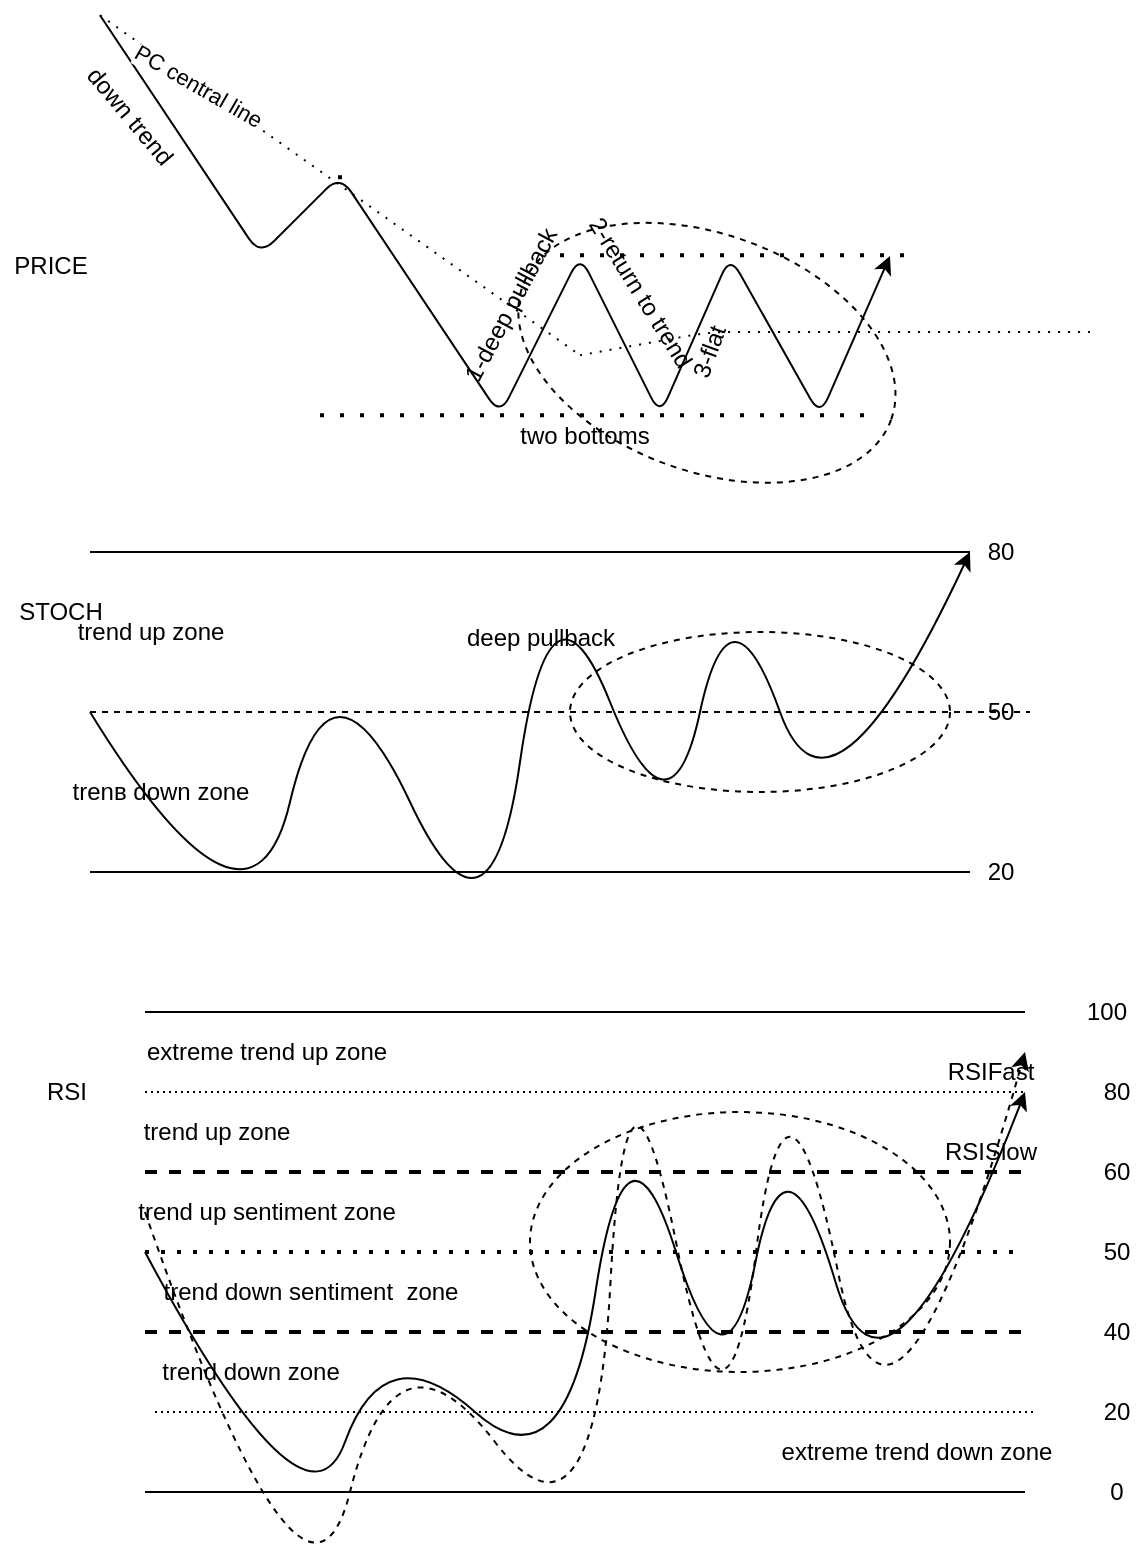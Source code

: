 <mxfile version="14.1.8" type="device"><diagram id="8FRweUoaVcbrPi_423-D" name="Страница 1"><mxGraphModel dx="1168" dy="778" grid="1" gridSize="10" guides="1" tooltips="1" connect="1" arrows="1" fold="1" page="1" pageScale="1" pageWidth="827" pageHeight="1169" math="0" shadow="0"><root><mxCell id="0"/><mxCell id="1" parent="0"/><mxCell id="n7FZ2jOLl-Lj7PLsYouq-89" value="" style="ellipse;whiteSpace=wrap;html=1;rotation=0;dashed=1;" vertex="1" parent="1"><mxGeometry x="270" y="570" width="210" height="130" as="geometry"/></mxCell><mxCell id="xPitnH9g_kgMjSaBzwEE-51" value="" style="ellipse;whiteSpace=wrap;html=1;rotation=20;dashed=1;container=1;" parent="1" vertex="1"><mxGeometry x="260.46" y="131.16" width="195.98" height="118.48" as="geometry"/></mxCell><mxCell id="0lZZbJjXvuJJ77c5PogP-27" value="3-flat" style="text;html=1;align=center;verticalAlign=middle;resizable=0;points=[];autosize=1;strokeColor=none;rotation=-70;" parent="xPitnH9g_kgMjSaBzwEE-51" vertex="1"><mxGeometry x="79.54" y="49.24" width="40" height="20" as="geometry"/></mxCell><mxCell id="xPitnH9g_kgMjSaBzwEE-63" value="1-deep pullback" style="text;html=1;align=center;verticalAlign=middle;resizable=0;points=[];autosize=1;rotation=-62;" parent="xPitnH9g_kgMjSaBzwEE-51" vertex="1"><mxGeometry x="-50.46" y="25.45" width="100" height="20" as="geometry"/></mxCell><mxCell id="xPitnH9g_kgMjSaBzwEE-64" value="2-return to trend" style="text;html=1;align=center;verticalAlign=middle;resizable=0;points=[];autosize=1;rotation=58;" parent="xPitnH9g_kgMjSaBzwEE-51" vertex="1"><mxGeometry x="14.54" y="18.84" width="100" height="20" as="geometry"/></mxCell><mxCell id="0lZZbJjXvuJJ77c5PogP-4" value="" style="endArrow=classic;html=1;startArrow=none;" parent="1" edge="1"><mxGeometry x="5" y="19.999" width="50" height="50" as="geometry"><mxPoint x="55" y="21.61" as="sourcePoint"/><mxPoint x="450" y="142" as="targetPoint"/><Array as="points"><mxPoint x="135" y="141.61"/><mxPoint x="175" y="101.61"/><mxPoint x="255" y="221.61"/><mxPoint x="295" y="141.61"/><mxPoint x="335" y="221.61"/><mxPoint x="370" y="142"/><mxPoint x="415" y="222"/></Array></mxGeometry></mxCell><mxCell id="0lZZbJjXvuJJ77c5PogP-6" value="" style="endArrow=none;dashed=1;html=1;dashPattern=1 4;" parent="1" edge="1"><mxGeometry x="5" y="19.999" width="50" height="50" as="geometry"><mxPoint x="55" y="21.61" as="sourcePoint"/><mxPoint x="295" y="191.61" as="targetPoint"/></mxGeometry></mxCell><mxCell id="0lZZbJjXvuJJ77c5PogP-16" value="PC central line" style="edgeLabel;html=1;align=center;verticalAlign=middle;resizable=0;points=[];rotation=30;" parent="0lZZbJjXvuJJ77c5PogP-6" vertex="1" connectable="0"><mxGeometry x="-0.587" relative="1" as="geometry"><mxPoint as="offset"/></mxGeometry></mxCell><mxCell id="0lZZbJjXvuJJ77c5PogP-8" value="" style="endArrow=none;dashed=1;html=1;strokeWidth=2;dashPattern=1 4;" parent="1" edge="1"><mxGeometry x="5" y="19.999" width="50" height="50" as="geometry"><mxPoint x="285" y="141.61" as="sourcePoint"/><mxPoint x="465" y="141.61" as="targetPoint"/></mxGeometry></mxCell><mxCell id="0lZZbJjXvuJJ77c5PogP-12" value="" style="endArrow=none;dashed=1;html=1;dashPattern=1 4;strokeWidth=2;" parent="1" edge="1"><mxGeometry x="5" y="19.999" width="50" height="50" as="geometry"><mxPoint x="165" y="221.61" as="sourcePoint"/><mxPoint x="445" y="221.61" as="targetPoint"/></mxGeometry></mxCell><mxCell id="0lZZbJjXvuJJ77c5PogP-36" value="down trend" style="text;html=1;align=center;verticalAlign=middle;resizable=0;points=[];autosize=1;strokeColor=none;rotation=50;" parent="1" vertex="1"><mxGeometry x="35" y="61.61" width="70" height="20" as="geometry"/></mxCell><mxCell id="0lZZbJjXvuJJ77c5PogP-39" value="" style="endArrow=none;dashed=1;html=1;dashPattern=1 4;" parent="1" edge="1"><mxGeometry x="5" y="19.999" width="50" height="50" as="geometry"><mxPoint x="295" y="191.61" as="sourcePoint"/><mxPoint x="550" y="180" as="targetPoint"/><Array as="points"><mxPoint x="360" y="180"/></Array></mxGeometry></mxCell><mxCell id="0lZZbJjXvuJJ77c5PogP-48" value="" style="endArrow=none;dashed=1;html=1;dashPattern=1 4;strokeWidth=2;" parent="1" edge="1"><mxGeometry x="5" y="19.999" width="50" height="50" as="geometry"><mxPoint x="175" y="101.61" as="sourcePoint"/><mxPoint x="175" y="106.61" as="targetPoint"/></mxGeometry></mxCell><mxCell id="0lZZbJjXvuJJ77c5PogP-53" value="PRICE" style="text;html=1;align=center;verticalAlign=middle;resizable=0;points=[];autosize=1;strokeColor=none;" parent="1" vertex="1"><mxGeometry x="5" y="136.61" width="50" height="20" as="geometry"/></mxCell><mxCell id="RW8aGk8aJ6Ktqw2jvfT_-32" value="two bottoms" style="text;html=1;strokeColor=none;fillColor=none;align=center;verticalAlign=middle;whiteSpace=wrap;rounded=0;" parent="1" vertex="1"><mxGeometry x="250" y="221.61" width="95" height="20" as="geometry"/></mxCell><mxCell id="n7FZ2jOLl-Lj7PLsYouq-24" value="" style="endArrow=none;html=1;startArrow=none;" edge="1" source="n7FZ2jOLl-Lj7PLsYouq-32" parent="1"><mxGeometry x="5" y="260.001" width="50" height="50" as="geometry"><mxPoint x="50" y="290.001" as="sourcePoint"/><mxPoint x="520" y="290.001" as="targetPoint"/></mxGeometry></mxCell><mxCell id="n7FZ2jOLl-Lj7PLsYouq-25" value="" style="endArrow=none;html=1;startArrow=none;" edge="1" source="n7FZ2jOLl-Lj7PLsYouq-29" parent="1"><mxGeometry x="5" y="260.001" width="50" height="50" as="geometry"><mxPoint x="50" y="450.001" as="sourcePoint"/><mxPoint x="520" y="450.001" as="targetPoint"/></mxGeometry></mxCell><mxCell id="n7FZ2jOLl-Lj7PLsYouq-26" value="" style="ellipse;whiteSpace=wrap;html=1;rotation=0;dashed=1;" vertex="1" parent="1"><mxGeometry x="290" y="330" width="190" height="80" as="geometry"/></mxCell><mxCell id="n7FZ2jOLl-Lj7PLsYouq-27" value="" style="endArrow=none;html=1;dashed=1;" edge="1" parent="1"><mxGeometry x="5" y="260.001" width="50" height="50" as="geometry"><mxPoint x="50" y="370.001" as="sourcePoint"/><mxPoint x="520" y="370.001" as="targetPoint"/></mxGeometry></mxCell><mxCell id="n7FZ2jOLl-Lj7PLsYouq-28" value="" style="curved=1;endArrow=classic;html=1;" edge="1" parent="1"><mxGeometry x="5" y="260.001" width="50" height="50" as="geometry"><mxPoint x="50" y="370.001" as="sourcePoint"/><mxPoint x="490" y="290.001" as="targetPoint"/><Array as="points"><mxPoint x="130" y="500.001"/><mxPoint x="170" y="330.001"/><mxPoint x="250" y="500.001"/><mxPoint x="280" y="290.001"/><mxPoint x="340" y="440.001"/><mxPoint x="370" y="300.001"/><mxPoint x="420" y="440"/></Array></mxGeometry></mxCell><mxCell id="n7FZ2jOLl-Lj7PLsYouq-29" value="20" style="text;html=1;align=center;verticalAlign=middle;resizable=0;points=[];autosize=1;strokeColor=none;" vertex="1" parent="1"><mxGeometry x="490" y="440.001" width="30" height="20" as="geometry"/></mxCell><mxCell id="n7FZ2jOLl-Lj7PLsYouq-30" value="" style="endArrow=none;html=1;" edge="1" target="n7FZ2jOLl-Lj7PLsYouq-29" parent="1"><mxGeometry x="5" y="260.001" width="50" height="50" as="geometry"><mxPoint x="50" y="450.001" as="sourcePoint"/><mxPoint x="520" y="450.001" as="targetPoint"/></mxGeometry></mxCell><mxCell id="n7FZ2jOLl-Lj7PLsYouq-31" value="50" style="text;html=1;align=center;verticalAlign=middle;resizable=0;points=[];autosize=1;strokeColor=none;" vertex="1" parent="1"><mxGeometry x="490" y="360.001" width="30" height="20" as="geometry"/></mxCell><mxCell id="n7FZ2jOLl-Lj7PLsYouq-32" value="80" style="text;html=1;align=center;verticalAlign=middle;resizable=0;points=[];autosize=1;strokeColor=none;" vertex="1" parent="1"><mxGeometry x="490" y="280.001" width="30" height="20" as="geometry"/></mxCell><mxCell id="n7FZ2jOLl-Lj7PLsYouq-33" value="" style="endArrow=none;html=1;" edge="1" target="n7FZ2jOLl-Lj7PLsYouq-32" parent="1"><mxGeometry x="5" y="260.001" width="50" height="50" as="geometry"><mxPoint x="50" y="290.001" as="sourcePoint"/><mxPoint x="520" y="290.001" as="targetPoint"/></mxGeometry></mxCell><mxCell id="n7FZ2jOLl-Lj7PLsYouq-34" value="trend up zone" style="text;html=1;align=center;verticalAlign=middle;resizable=0;points=[];autosize=1;strokeColor=none;" vertex="1" parent="1"><mxGeometry x="35" y="320.001" width="90" height="20" as="geometry"/></mxCell><mxCell id="n7FZ2jOLl-Lj7PLsYouq-35" value="trenв down zone" style="text;html=1;align=center;verticalAlign=middle;resizable=0;points=[];autosize=1;strokeColor=none;" vertex="1" parent="1"><mxGeometry x="35" y="400.001" width="100" height="20" as="geometry"/></mxCell><mxCell id="n7FZ2jOLl-Lj7PLsYouq-40" value="deep pullback" style="text;html=1;align=center;verticalAlign=middle;resizable=0;points=[];autosize=1;strokeColor=none;" vertex="1" parent="1"><mxGeometry x="230" y="322.531" width="90" height="20" as="geometry"/></mxCell><mxCell id="n7FZ2jOLl-Lj7PLsYouq-42" value="STOCH" style="text;html=1;align=center;verticalAlign=middle;resizable=0;points=[];autosize=1;strokeColor=none;" vertex="1" parent="1"><mxGeometry x="5" y="310.001" width="60" height="20" as="geometry"/></mxCell><mxCell id="n7FZ2jOLl-Lj7PLsYouq-43" value="RSI" style="text;html=1;align=center;verticalAlign=middle;resizable=0;points=[];autosize=1;strokeColor=none;" vertex="1" parent="1"><mxGeometry x="17.5" y="550.001" width="40" height="20" as="geometry"/></mxCell><mxCell id="n7FZ2jOLl-Lj7PLsYouq-50" value="" style="curved=1;endArrow=classic;html=1;dashed=1;" edge="1" parent="1"><mxGeometry x="72.5" y="510.001" width="50" height="50" as="geometry"><mxPoint x="77.5" y="620.001" as="sourcePoint"/><mxPoint x="517.5" y="540.001" as="targetPoint"/><Array as="points"><mxPoint x="157.5" y="850.001"/><mxPoint x="202.5" y="670.001"/><mxPoint x="302.5" y="800.001"/><mxPoint x="318" y="510"/><mxPoint x="368" y="760"/><mxPoint x="398" y="520"/><mxPoint x="450" y="780"/></Array></mxGeometry></mxCell><mxCell id="n7FZ2jOLl-Lj7PLsYouq-51" value="" style="endArrow=none;html=1;" edge="1" parent="1"><mxGeometry x="67.5" y="510.001" width="50" height="50" as="geometry"><mxPoint x="77.5" y="520.001" as="sourcePoint"/><mxPoint x="517.5" y="520.001" as="targetPoint"/></mxGeometry></mxCell><mxCell id="n7FZ2jOLl-Lj7PLsYouq-52" value="" style="endArrow=none;dashed=1;html=1;dashPattern=1 2;" edge="1" parent="1"><mxGeometry x="67.5" y="510.001" width="50" height="50" as="geometry"><mxPoint x="77.5" y="560.001" as="sourcePoint"/><mxPoint x="517.5" y="560.001" as="targetPoint"/></mxGeometry></mxCell><mxCell id="n7FZ2jOLl-Lj7PLsYouq-53" value="" style="endArrow=none;dashed=1;html=1;dashPattern=1 3;strokeWidth=2;" edge="1" parent="1"><mxGeometry x="67.5" y="510.001" width="50" height="50" as="geometry"><mxPoint x="77.5" y="640.001" as="sourcePoint"/><mxPoint x="517.5" y="640.001" as="targetPoint"/></mxGeometry></mxCell><mxCell id="n7FZ2jOLl-Lj7PLsYouq-54" value="" style="endArrow=none;dashed=1;html=1;strokeWidth=2;" edge="1" parent="1"><mxGeometry x="67.5" y="510.001" width="50" height="50" as="geometry"><mxPoint x="77.5" y="680.001" as="sourcePoint"/><mxPoint x="517.5" y="680.001" as="targetPoint"/></mxGeometry></mxCell><mxCell id="n7FZ2jOLl-Lj7PLsYouq-55" value="" style="endArrow=none;dashed=1;html=1;strokeWidth=2;" edge="1" parent="1"><mxGeometry x="67.5" y="510.001" width="50" height="50" as="geometry"><mxPoint x="77.5" y="600.001" as="sourcePoint"/><mxPoint x="517.5" y="600.001" as="targetPoint"/></mxGeometry></mxCell><mxCell id="n7FZ2jOLl-Lj7PLsYouq-56" value="" style="endArrow=none;dashed=1;html=1;dashPattern=1 2;" edge="1" parent="1"><mxGeometry x="67.5" y="510.001" width="50" height="50" as="geometry"><mxPoint x="82.5" y="720.001" as="sourcePoint"/><mxPoint x="522.5" y="720.001" as="targetPoint"/></mxGeometry></mxCell><mxCell id="n7FZ2jOLl-Lj7PLsYouq-57" value="" style="endArrow=none;html=1;" edge="1" parent="1"><mxGeometry x="67.5" y="510.001" width="50" height="50" as="geometry"><mxPoint x="77.5" y="760.001" as="sourcePoint"/><mxPoint x="517.5" y="760.001" as="targetPoint"/></mxGeometry></mxCell><mxCell id="n7FZ2jOLl-Lj7PLsYouq-58" value="80" style="text;html=1;align=center;verticalAlign=middle;resizable=0;points=[];autosize=1;strokeColor=none;container=0;" vertex="1" parent="1"><mxGeometry x="547.5" y="550.001" width="30" height="20" as="geometry"/></mxCell><mxCell id="n7FZ2jOLl-Lj7PLsYouq-59" value="50" style="text;html=1;align=center;verticalAlign=middle;resizable=0;points=[];autosize=1;strokeColor=none;container=0;" vertex="1" parent="1"><mxGeometry x="547.5" y="630.001" width="30" height="20" as="geometry"/></mxCell><mxCell id="n7FZ2jOLl-Lj7PLsYouq-60" value="60" style="text;html=1;align=center;verticalAlign=middle;resizable=0;points=[];autosize=1;strokeColor=none;container=0;" vertex="1" parent="1"><mxGeometry x="547.5" y="590.001" width="30" height="20" as="geometry"/></mxCell><mxCell id="n7FZ2jOLl-Lj7PLsYouq-61" value="20" style="text;html=1;align=center;verticalAlign=middle;resizable=0;points=[];autosize=1;strokeColor=none;container=0;" vertex="1" parent="1"><mxGeometry x="547.5" y="710.001" width="30" height="20" as="geometry"/></mxCell><mxCell id="n7FZ2jOLl-Lj7PLsYouq-62" value="40" style="text;html=1;align=center;verticalAlign=middle;resizable=0;points=[];autosize=1;strokeColor=none;container=0;" vertex="1" parent="1"><mxGeometry x="547.5" y="670.001" width="30" height="20" as="geometry"/></mxCell><mxCell id="n7FZ2jOLl-Lj7PLsYouq-63" value="100" style="text;html=1;align=center;verticalAlign=middle;resizable=0;points=[];autosize=1;strokeColor=none;container=0;" vertex="1" parent="1"><mxGeometry x="537.5" y="510.001" width="40" height="20" as="geometry"/></mxCell><mxCell id="n7FZ2jOLl-Lj7PLsYouq-64" value="0" style="text;html=1;align=center;verticalAlign=middle;resizable=0;points=[];autosize=1;strokeColor=none;container=0;" vertex="1" parent="1"><mxGeometry x="552.5" y="750.001" width="20" height="20" as="geometry"/></mxCell><mxCell id="n7FZ2jOLl-Lj7PLsYouq-65" value="" style="curved=1;endArrow=classic;html=1;" edge="1" parent="1"><mxGeometry x="67.5" y="510.001" width="50" height="50" as="geometry"><mxPoint x="77.5" y="640.001" as="sourcePoint"/><mxPoint x="517.5" y="560.001" as="targetPoint"/><Array as="points"><mxPoint x="157.5" y="790.001"/><mxPoint x="197.5" y="680.001"/><mxPoint x="287.5" y="760.001"/><mxPoint x="318" y="560"/><mxPoint x="368" y="720"/><mxPoint x="397.5" y="570.001"/><mxPoint x="448" y="740"/></Array></mxGeometry></mxCell><mxCell id="n7FZ2jOLl-Lj7PLsYouq-70" value="extreme trend down zone" style="text;html=1;align=center;verticalAlign=middle;resizable=0;points=[];autosize=1;container=0;" vertex="1" parent="1"><mxGeometry x="387.5" y="730.001" width="150" height="20" as="geometry"/></mxCell><mxCell id="n7FZ2jOLl-Lj7PLsYouq-71" value="trend down sentiment&amp;nbsp; zone" style="text;html=1;align=center;verticalAlign=middle;resizable=0;points=[];autosize=1;container=0;" vertex="1" parent="1"><mxGeometry x="80" y="650.001" width="160" height="20" as="geometry"/></mxCell><mxCell id="n7FZ2jOLl-Lj7PLsYouq-72" value="trend up zone" style="text;html=1;align=center;verticalAlign=middle;resizable=0;points=[];autosize=1;container=0;" vertex="1" parent="1"><mxGeometry x="67.5" y="570.001" width="90" height="20" as="geometry"/></mxCell><mxCell id="n7FZ2jOLl-Lj7PLsYouq-73" value="extreme trend up zone" style="text;html=1;align=center;verticalAlign=middle;resizable=0;points=[];autosize=1;container=0;" vertex="1" parent="1"><mxGeometry x="67.5" y="530.001" width="140" height="20" as="geometry"/></mxCell><mxCell id="n7FZ2jOLl-Lj7PLsYouq-74" value="trend up sentiment zone" style="text;html=1;align=center;verticalAlign=middle;resizable=0;points=[];autosize=1;container=0;" vertex="1" parent="1"><mxGeometry x="67.5" y="610.001" width="140" height="20" as="geometry"/></mxCell><mxCell id="n7FZ2jOLl-Lj7PLsYouq-85" value="RSIFast" style="text;html=1;align=center;verticalAlign=middle;resizable=0;points=[];autosize=1;container=0;" vertex="1" parent="1"><mxGeometry x="470" y="540" width="60" height="20" as="geometry"/></mxCell><mxCell id="n7FZ2jOLl-Lj7PLsYouq-86" value="RSISlow" style="text;html=1;align=center;verticalAlign=middle;resizable=0;points=[];autosize=1;container=0;" vertex="1" parent="1"><mxGeometry x="470" y="580" width="60" height="20" as="geometry"/></mxCell><mxCell id="n7FZ2jOLl-Lj7PLsYouq-88" value="trend down zone" style="text;html=1;align=center;verticalAlign=middle;resizable=0;points=[];autosize=1;container=0;" vertex="1" parent="1"><mxGeometry x="80" y="690" width="100" height="20" as="geometry"/></mxCell></root></mxGraphModel></diagram></mxfile>